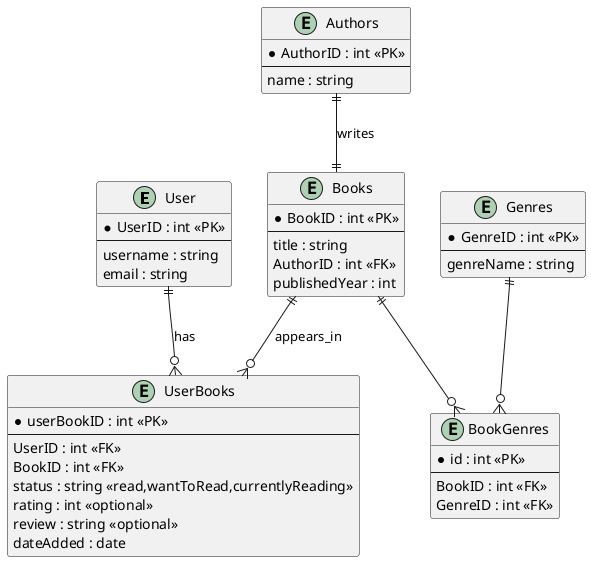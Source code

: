 @startuml

entity "User" as U {
  *UserID : int <<PK>>
  --
  username : string
  email : string
}

entity "Books" as B {
  *BookID : int <<PK>>
  --
  title : string 
  AuthorID : int <<FK>>
  publishedYear : int 
}

entity "Authors" as A {
  *AuthorID : int <<PK>>
  --
  name : string
}

entity "Genres" as G {
  *GenreID : int <<PK>>
  --
  genreName : string
}

entity "UserBooks" as UB {
    *userBookID : int <<PK>>
    --
    UserID : int <<FK>>
    BookID : int <<FK>>
    status : string <<read,wantToRead,currentlyReading>>
    rating : int <<optional>>
    review : string <<optional>>
    dateAdded : date
}

entity "BookGenres" as BG {
    *id : int <<PK>>
    --
    BookID : int <<FK>>
    GenreID : int <<FK>>
}

U ||--o{ UB : has
B ||--o{ UB : appears_in
A ||--|| B : writes
B ||--o{ BG
G ||--o{ BG

@enduml
